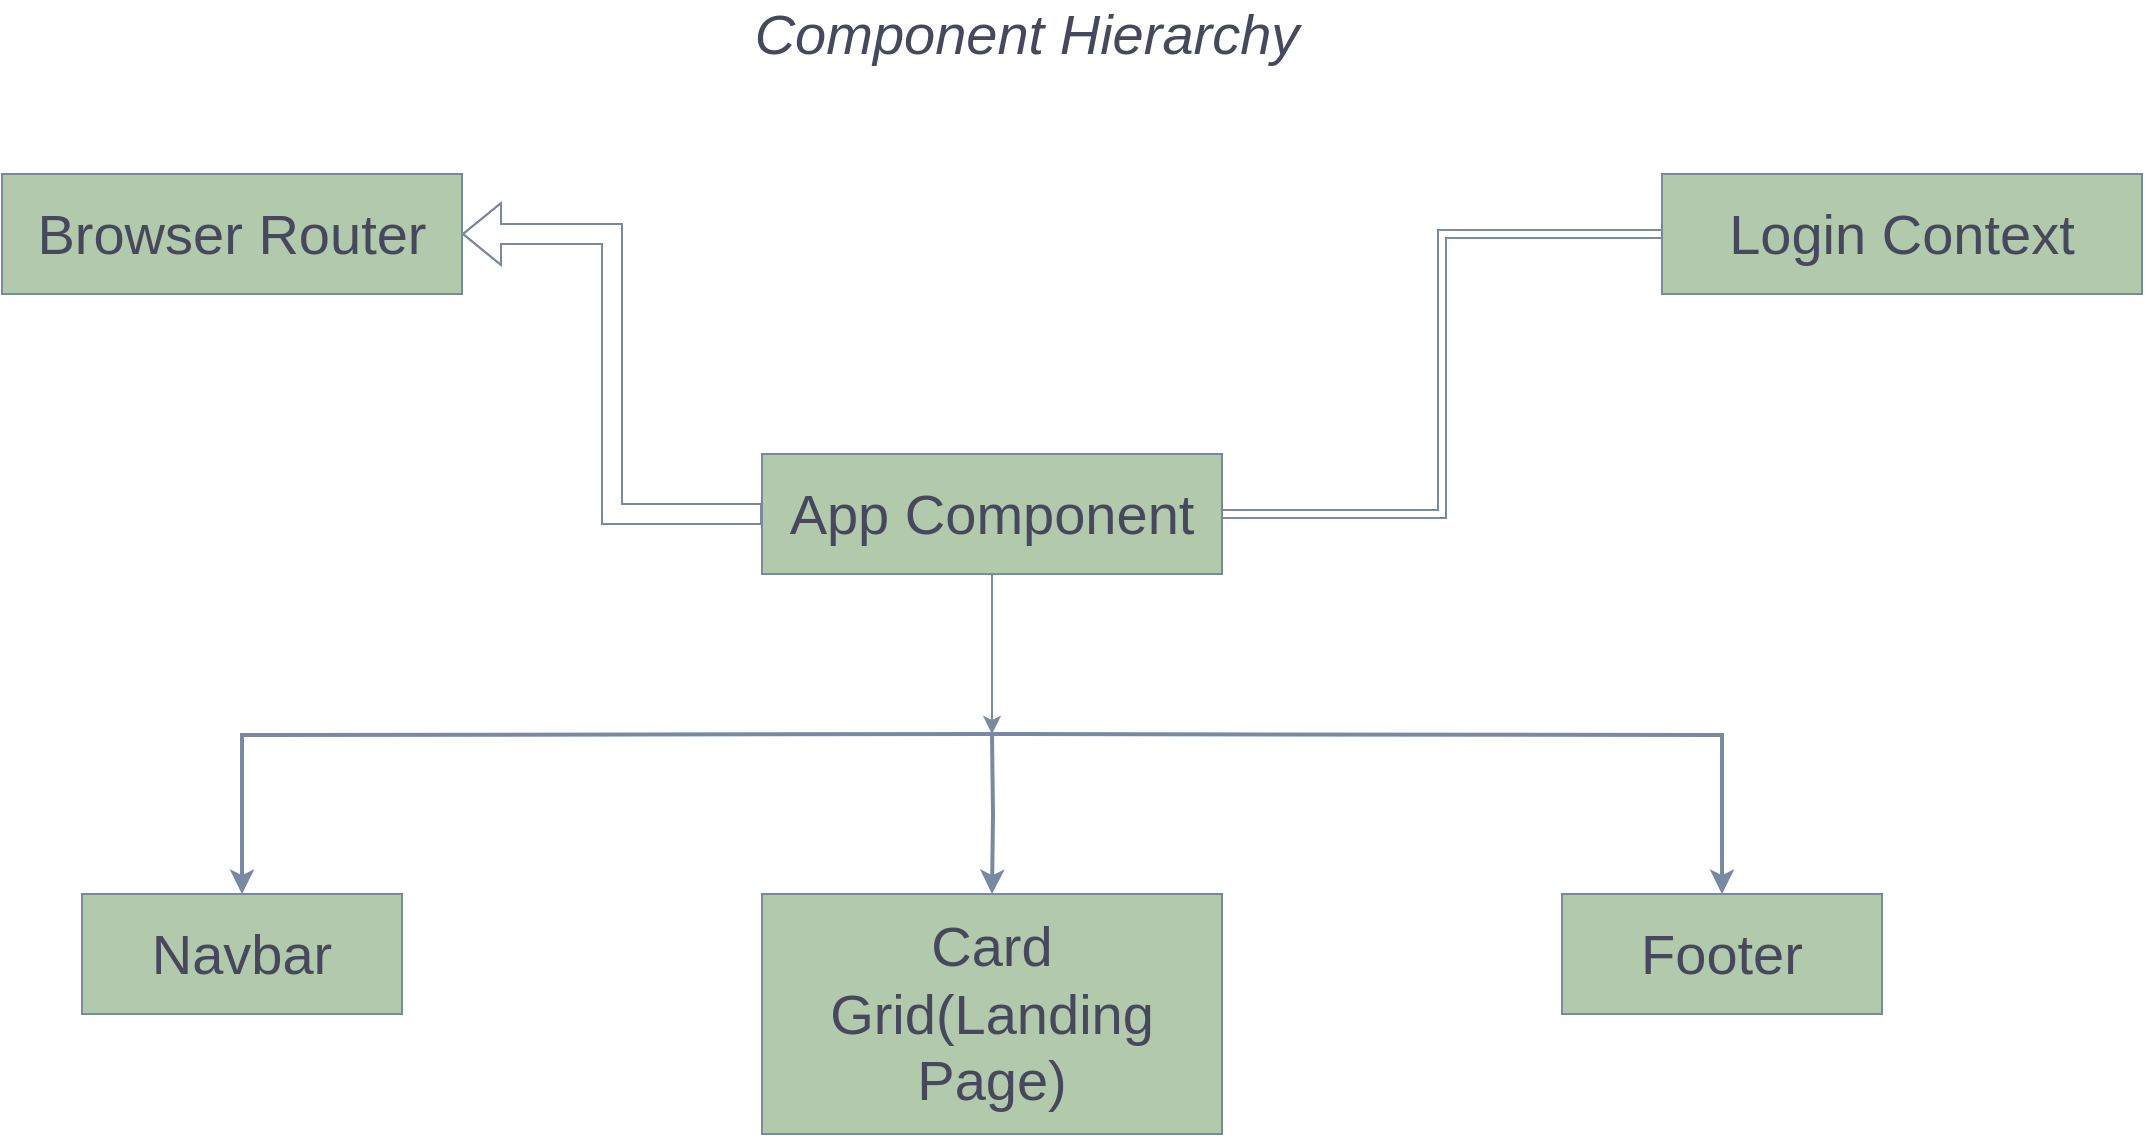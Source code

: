 <mxfile version="16.1.0" type="github" pages="10">
  <diagram id="piDafpqhtRUU5qUU-vj8" name="App Tree">
    <mxGraphModel dx="1038" dy="539" grid="1" gridSize="10" guides="1" tooltips="1" connect="1" arrows="1" fold="1" page="1" pageScale="1" pageWidth="827" pageHeight="1169" math="0" shadow="0">
      <root>
        <mxCell id="0" />
        <mxCell id="1" parent="0" />
        <mxCell id="cU6pWU8BuP6V0g1TmE-s-1" style="edgeStyle=orthogonalEdgeStyle;rounded=0;html=1;exitX=0.5;exitY=1;jettySize=auto;orthogonalLoop=1;fontSize=28;strokeWidth=2;strokeColor=#788AA3;fontColor=#46495D;" parent="1" target="cU6pWU8BuP6V0g1TmE-s-6" edge="1">
          <mxGeometry relative="1" as="geometry">
            <mxPoint x="745" y="420" as="sourcePoint" />
          </mxGeometry>
        </mxCell>
        <mxCell id="cU6pWU8BuP6V0g1TmE-s-2" style="edgeStyle=orthogonalEdgeStyle;rounded=0;html=1;exitX=0.5;exitY=1;jettySize=auto;orthogonalLoop=1;strokeWidth=2;fontSize=28;strokeColor=#788AA3;fontColor=#46495D;" parent="1" target="cU6pWU8BuP6V0g1TmE-s-5" edge="1">
          <mxGeometry relative="1" as="geometry">
            <mxPoint x="745" y="420" as="sourcePoint" />
          </mxGeometry>
        </mxCell>
        <mxCell id="cU6pWU8BuP6V0g1TmE-s-3" style="edgeStyle=orthogonalEdgeStyle;rounded=0;html=1;exitX=0.5;exitY=1;jettySize=auto;orthogonalLoop=1;strokeWidth=2;fontSize=28;strokeColor=#788AA3;fontColor=#46495D;" parent="1" target="cU6pWU8BuP6V0g1TmE-s-7" edge="1">
          <mxGeometry relative="1" as="geometry">
            <mxPoint x="745" y="420" as="sourcePoint" />
          </mxGeometry>
        </mxCell>
        <mxCell id="cU6pWU8BuP6V0g1TmE-s-10" value="" style="edgeStyle=elbowEdgeStyle;rounded=0;orthogonalLoop=1;jettySize=auto;html=1;shape=link;strokeColor=#788AA3;fontColor=#46495D;" parent="1" source="cU6pWU8BuP6V0g1TmE-s-4" target="cU6pWU8BuP6V0g1TmE-s-9" edge="1">
          <mxGeometry relative="1" as="geometry" />
        </mxCell>
        <mxCell id="cU6pWU8BuP6V0g1TmE-s-12" value="" style="edgeStyle=elbowEdgeStyle;rounded=0;orthogonalLoop=1;jettySize=auto;html=1;strokeColor=#788AA3;fontColor=#46495D;" parent="1" source="cU6pWU8BuP6V0g1TmE-s-4" edge="1">
          <mxGeometry relative="1" as="geometry">
            <mxPoint x="745" y="420" as="targetPoint" />
          </mxGeometry>
        </mxCell>
        <mxCell id="cU6pWU8BuP6V0g1TmE-s-14" style="rounded=0;orthogonalLoop=1;jettySize=auto;html=1;entryX=1;entryY=0.5;entryDx=0;entryDy=0;edgeStyle=orthogonalEdgeStyle;shape=flexArrow;strokeColor=#788AA3;fontColor=#46495D;" parent="1" source="cU6pWU8BuP6V0g1TmE-s-4" target="cU6pWU8BuP6V0g1TmE-s-13" edge="1">
          <mxGeometry relative="1" as="geometry" />
        </mxCell>
        <mxCell id="cU6pWU8BuP6V0g1TmE-s-4" value="App Component" style="rounded=0;whiteSpace=wrap;html=1;fontSize=28;align=center;fillColor=#B2C9AB;strokeColor=#788AA3;fontColor=#46495D;" parent="1" vertex="1">
          <mxGeometry x="630" y="280" width="230" height="60" as="geometry" />
        </mxCell>
        <mxCell id="cU6pWU8BuP6V0g1TmE-s-5" value="Navbar" style="rounded=0;whiteSpace=wrap;html=1;fontSize=28;align=center;fillColor=#B2C9AB;strokeColor=#788AA3;fontColor=#46495D;" parent="1" vertex="1">
          <mxGeometry x="290" y="500" width="160" height="60" as="geometry" />
        </mxCell>
        <mxCell id="cU6pWU8BuP6V0g1TmE-s-6" value="Card Grid(Landing Page)" style="rounded=0;whiteSpace=wrap;html=1;fontSize=28;align=center;fillColor=#B2C9AB;strokeColor=#788AA3;fontColor=#46495D;" parent="1" vertex="1">
          <mxGeometry x="630" y="500" width="230" height="120" as="geometry" />
        </mxCell>
        <mxCell id="cU6pWU8BuP6V0g1TmE-s-7" value="Footer" style="rounded=0;whiteSpace=wrap;html=1;fontSize=28;align=center;fillColor=#B2C9AB;strokeColor=#788AA3;fontColor=#46495D;" parent="1" vertex="1">
          <mxGeometry x="1030" y="500" width="160" height="60" as="geometry" />
        </mxCell>
        <mxCell id="cU6pWU8BuP6V0g1TmE-s-8" value="&lt;i&gt;Component Hierarchy&lt;/i&gt;" style="text;html=1;strokeColor=none;fillColor=none;align=center;verticalAlign=middle;whiteSpace=wrap;rounded=0;fontSize=28;fontColor=#46495D;" parent="1" vertex="1">
          <mxGeometry x="590" y="60" width="345" height="20" as="geometry" />
        </mxCell>
        <mxCell id="cU6pWU8BuP6V0g1TmE-s-9" value="Login Context" style="rounded=0;whiteSpace=wrap;html=1;fontSize=28;align=center;fillColor=#B2C9AB;strokeColor=#788AA3;fontColor=#46495D;" parent="1" vertex="1">
          <mxGeometry x="1080" y="140" width="240" height="60" as="geometry" />
        </mxCell>
        <mxCell id="cU6pWU8BuP6V0g1TmE-s-13" value="Browser Router" style="rounded=0;whiteSpace=wrap;html=1;fontSize=28;align=center;fillColor=#B2C9AB;strokeColor=#788AA3;fontColor=#46495D;" parent="1" vertex="1">
          <mxGeometry x="250" y="140" width="230" height="60" as="geometry" />
        </mxCell>
      </root>
    </mxGraphModel>
  </diagram>
  <diagram name="Login Component" id="WiX_2_VYkVl2DsAc1fvP">
    <mxGraphModel dx="1422" dy="754" grid="1" gridSize="10" guides="1" tooltips="1" connect="1" arrows="1" fold="1" page="1" pageScale="1" pageWidth="827" pageHeight="1169" math="0" shadow="0">
      <root>
        <mxCell id="4cxm4zzh0Up9NVb2VQ3z-0" />
        <mxCell id="4cxm4zzh0Up9NVb2VQ3z-1" parent="4cxm4zzh0Up9NVb2VQ3z-0" />
        <mxCell id="RreYutTZz_k_CRLpoeJg-0" style="edgeStyle=orthogonalEdgeStyle;rounded=0;html=1;exitX=0.5;exitY=1;jettySize=auto;orthogonalLoop=1;fontSize=28;strokeWidth=2;strokeColor=#788AA3;fontColor=#46495D;" edge="1" parent="4cxm4zzh0Up9NVb2VQ3z-1" target="RreYutTZz_k_CRLpoeJg-5">
          <mxGeometry relative="1" as="geometry">
            <mxPoint x="735" y="300" as="sourcePoint" />
          </mxGeometry>
        </mxCell>
        <mxCell id="RreYutTZz_k_CRLpoeJg-1" style="edgeStyle=orthogonalEdgeStyle;rounded=0;html=1;exitX=0.5;exitY=1;jettySize=auto;orthogonalLoop=1;strokeWidth=2;fontSize=28;exitDx=0;exitDy=0;entryX=0.5;entryY=0;entryDx=0;entryDy=0;strokeColor=#788AA3;fontColor=#46495D;" edge="1" parent="4cxm4zzh0Up9NVb2VQ3z-1" source="RreYutTZz_k_CRLpoeJg-4" target="RreYutTZz_k_CRLpoeJg-7">
          <mxGeometry relative="1" as="geometry">
            <mxPoint x="735" y="300" as="sourcePoint" />
            <mxPoint x="360" y="380" as="targetPoint" />
            <Array as="points">
              <mxPoint x="760" y="220" />
              <mxPoint x="760" y="300" />
              <mxPoint x="550" y="300" />
            </Array>
          </mxGeometry>
        </mxCell>
        <mxCell id="RreYutTZz_k_CRLpoeJg-9" style="edgeStyle=orthogonalEdgeStyle;rounded=0;orthogonalLoop=1;jettySize=auto;html=1;shape=flexArrow;strokeColor=#788AA3;fontColor=#46495D;" edge="1" parent="4cxm4zzh0Up9NVb2VQ3z-1" source="RreYutTZz_k_CRLpoeJg-4" target="RreYutTZz_k_CRLpoeJg-8">
          <mxGeometry relative="1" as="geometry" />
        </mxCell>
        <mxCell id="RreYutTZz_k_CRLpoeJg-4" value="Login Component" style="rounded=0;whiteSpace=wrap;html=1;fontSize=28;align=center;fillColor=#B2C9AB;strokeColor=#788AA3;fontColor=#46495D;" vertex="1" parent="4cxm4zzh0Up9NVb2VQ3z-1">
          <mxGeometry x="650" y="160" width="230" height="60" as="geometry" />
        </mxCell>
        <mxCell id="RreYutTZz_k_CRLpoeJg-5" value="Form Component" style="rounded=0;whiteSpace=wrap;html=1;fontSize=28;align=center;fillColor=#B2C9AB;strokeColor=#788AA3;fontColor=#46495D;" vertex="1" parent="4cxm4zzh0Up9NVb2VQ3z-1">
          <mxGeometry x="910" y="380" width="160" height="60" as="geometry" />
        </mxCell>
        <mxCell id="RreYutTZz_k_CRLpoeJg-7" value="Button Component" style="rounded=0;whiteSpace=wrap;html=1;fontSize=28;align=center;fillColor=#B2C9AB;strokeColor=#788AA3;fontColor=#46495D;" vertex="1" parent="4cxm4zzh0Up9NVb2VQ3z-1">
          <mxGeometry x="470" y="380" width="160" height="60" as="geometry" />
        </mxCell>
        <mxCell id="RreYutTZz_k_CRLpoeJg-8" value="Updates Login Context&lt;br&gt;" style="rounded=0;whiteSpace=wrap;html=1;fontSize=28;align=center;fillColor=#B2C9AB;strokeColor=#788AA3;fontColor=#46495D;" vertex="1" parent="4cxm4zzh0Up9NVb2VQ3z-1">
          <mxGeometry x="1070" y="160" width="230" height="60" as="geometry" />
        </mxCell>
      </root>
    </mxGraphModel>
  </diagram>
  <diagram name="Navbar Tree" id="ZJlQbVePFXzW6kl6btvh">
    <mxGraphModel dx="1422" dy="754" grid="1" gridSize="10" guides="1" tooltips="1" connect="1" arrows="1" fold="1" page="1" pageScale="1" pageWidth="827" pageHeight="1169" math="0" shadow="0">
      <root>
        <mxCell id="A4hFYFQdtThw41aiZ-6s-0" />
        <mxCell id="A4hFYFQdtThw41aiZ-6s-1" parent="A4hFYFQdtThw41aiZ-6s-0" />
        <mxCell id="shudj_cxmvkeFQIbuacp-0" style="edgeStyle=orthogonalEdgeStyle;rounded=0;html=1;exitX=0.5;exitY=1;jettySize=auto;orthogonalLoop=1;fontSize=28;strokeWidth=2;strokeColor=#788AA3;fontColor=#46495D;" edge="1" parent="A4hFYFQdtThw41aiZ-6s-1" target="shudj_cxmvkeFQIbuacp-4">
          <mxGeometry relative="1" as="geometry">
            <mxPoint x="735" y="300" as="sourcePoint" />
          </mxGeometry>
        </mxCell>
        <mxCell id="shudj_cxmvkeFQIbuacp-1" style="edgeStyle=orthogonalEdgeStyle;rounded=0;html=1;exitX=0.5;exitY=1;jettySize=auto;orthogonalLoop=1;strokeWidth=2;fontSize=28;exitDx=0;exitDy=0;entryX=0.5;entryY=0;entryDx=0;entryDy=0;strokeColor=#788AA3;fontColor=#46495D;" edge="1" parent="A4hFYFQdtThw41aiZ-6s-1" source="shudj_cxmvkeFQIbuacp-3" target="shudj_cxmvkeFQIbuacp-5">
          <mxGeometry relative="1" as="geometry">
            <mxPoint x="735" y="300" as="sourcePoint" />
            <mxPoint x="360" y="380" as="targetPoint" />
            <Array as="points">
              <mxPoint x="760" y="220" />
              <mxPoint x="760" y="300" />
              <mxPoint x="550" y="300" />
            </Array>
          </mxGeometry>
        </mxCell>
        <mxCell id="shudj_cxmvkeFQIbuacp-3" value="Navbar Component" style="rounded=0;whiteSpace=wrap;html=1;fontSize=28;align=center;fillColor=#B2C9AB;strokeColor=#788AA3;fontColor=#46495D;" vertex="1" parent="A4hFYFQdtThw41aiZ-6s-1">
          <mxGeometry x="650" y="160" width="230" height="60" as="geometry" />
        </mxCell>
        <mxCell id="shudj_cxmvkeFQIbuacp-7" style="edgeStyle=orthogonalEdgeStyle;rounded=0;orthogonalLoop=1;jettySize=auto;html=1;entryX=0.5;entryY=0;entryDx=0;entryDy=0;strokeWidth=2;strokeColor=#788AA3;fontColor=#46495D;" edge="1" parent="A4hFYFQdtThw41aiZ-6s-1" source="shudj_cxmvkeFQIbuacp-4" target="shudj_cxmvkeFQIbuacp-6">
          <mxGeometry relative="1" as="geometry" />
        </mxCell>
        <mxCell id="shudj_cxmvkeFQIbuacp-4" value="Hamburger Component" style="rounded=0;whiteSpace=wrap;html=1;fontSize=28;align=center;fillColor=#B2C9AB;strokeColor=#788AA3;fontColor=#46495D;" vertex="1" parent="A4hFYFQdtThw41aiZ-6s-1">
          <mxGeometry x="910" y="380" width="160" height="60" as="geometry" />
        </mxCell>
        <mxCell id="shudj_cxmvkeFQIbuacp-5" value="Button Component" style="rounded=0;whiteSpace=wrap;html=1;fontSize=28;align=center;fillColor=#B2C9AB;strokeColor=#788AA3;fontColor=#46495D;" vertex="1" parent="A4hFYFQdtThw41aiZ-6s-1">
          <mxGeometry x="470" y="380" width="160" height="60" as="geometry" />
        </mxCell>
        <mxCell id="shudj_cxmvkeFQIbuacp-6" value="Link Component" style="rounded=0;whiteSpace=wrap;html=1;fontSize=28;align=center;fillColor=#B2C9AB;strokeColor=#788AA3;fontColor=#46495D;" vertex="1" parent="A4hFYFQdtThw41aiZ-6s-1">
          <mxGeometry x="910" y="570" width="160" height="60" as="geometry" />
        </mxCell>
      </root>
    </mxGraphModel>
  </diagram>
  <diagram name="Search Tree" id="AZVmoKoNFL1py3Kx0FpQ">
    <mxGraphModel dx="1422" dy="754" grid="1" gridSize="10" guides="1" tooltips="1" connect="1" arrows="1" fold="1" page="1" pageScale="1" pageWidth="827" pageHeight="1169" math="0" shadow="0">
      <root>
        <mxCell id="LuIPpxXMfS5bYFDTtpGf-0" />
        <mxCell id="LuIPpxXMfS5bYFDTtpGf-1" parent="LuIPpxXMfS5bYFDTtpGf-0" />
        <mxCell id="LuIPpxXMfS5bYFDTtpGf-2" style="edgeStyle=orthogonalEdgeStyle;curved=0;rounded=1;sketch=0;orthogonalLoop=1;jettySize=auto;html=1;entryX=0.431;entryY=-0.05;entryDx=0;entryDy=0;entryPerimeter=0;fontColor=#46495D;strokeColor=#788AA3;fillColor=#B2C9AB;strokeWidth=2;" parent="LuIPpxXMfS5bYFDTtpGf-1" source="LuIPpxXMfS5bYFDTtpGf-3" target="LuIPpxXMfS5bYFDTtpGf-5" edge="1">
          <mxGeometry relative="1" as="geometry" />
        </mxCell>
        <mxCell id="LuIPpxXMfS5bYFDTtpGf-3" value="SearchBar Component" style="rounded=0;whiteSpace=wrap;html=1;fontSize=28;align=center;fillColor=#B2C9AB;strokeColor=#788AA3;fontColor=#46495D;" parent="LuIPpxXMfS5bYFDTtpGf-1" vertex="1">
          <mxGeometry x="560" y="150" width="230" height="60" as="geometry" />
        </mxCell>
        <mxCell id="LuIPpxXMfS5bYFDTtpGf-4" style="edgeStyle=orthogonalEdgeStyle;rounded=0;orthogonalLoop=1;jettySize=auto;html=1;entryX=0.5;entryY=0;entryDx=0;entryDy=0;strokeWidth=2;strokeColor=#788AA3;fontColor=#46495D;" parent="LuIPpxXMfS5bYFDTtpGf-1" source="LuIPpxXMfS5bYFDTtpGf-5" target="LuIPpxXMfS5bYFDTtpGf-6" edge="1">
          <mxGeometry relative="1" as="geometry" />
        </mxCell>
        <mxCell id="LuIPpxXMfS5bYFDTtpGf-5" value="Card Grid" style="rounded=0;whiteSpace=wrap;html=1;fontSize=28;align=center;fillColor=#B2C9AB;strokeColor=#788AA3;fontColor=#46495D;" parent="LuIPpxXMfS5bYFDTtpGf-1" vertex="1">
          <mxGeometry x="700" y="360" width="160" height="60" as="geometry" />
        </mxCell>
        <mxCell id="LuIPpxXMfS5bYFDTtpGf-11" style="edgeStyle=orthogonalEdgeStyle;curved=0;rounded=1;sketch=0;orthogonalLoop=1;jettySize=auto;html=1;entryX=0.5;entryY=0;entryDx=0;entryDy=0;fontColor=#46495D;strokeColor=#788AA3;strokeWidth=2;fillColor=#B2C9AB;" parent="LuIPpxXMfS5bYFDTtpGf-1" source="LuIPpxXMfS5bYFDTtpGf-6" target="LuIPpxXMfS5bYFDTtpGf-10" edge="1">
          <mxGeometry relative="1" as="geometry" />
        </mxCell>
        <mxCell id="LuIPpxXMfS5bYFDTtpGf-6" value="Recipe Cards" style="rounded=0;whiteSpace=wrap;html=1;fontSize=28;align=center;fillColor=#B2C9AB;strokeColor=#788AA3;fontColor=#46495D;" parent="LuIPpxXMfS5bYFDTtpGf-1" vertex="1">
          <mxGeometry x="700" y="510" width="160" height="60" as="geometry" />
        </mxCell>
        <mxCell id="LuIPpxXMfS5bYFDTtpGf-7" value="results array" style="rounded=0;whiteSpace=wrap;html=1;fontSize=14;align=center;fontStyle=2;fillColor=#f5f5f5;strokeColor=#666666;fontColor=#333333;" parent="LuIPpxXMfS5bYFDTtpGf-1" vertex="1">
          <mxGeometry x="700" y="290" width="120" height="40" as="geometry" />
        </mxCell>
        <mxCell id="LuIPpxXMfS5bYFDTtpGf-8" value="" style="shape=curlyBracket;whiteSpace=wrap;html=1;rounded=1;fontSize=14;align=center;" parent="LuIPpxXMfS5bYFDTtpGf-1" vertex="1">
          <mxGeometry x="670" y="290" width="20" height="40" as="geometry" />
        </mxCell>
        <mxCell id="LuIPpxXMfS5bYFDTtpGf-9" value="&lt;b style=&quot;font-size: 17px;&quot;&gt;Props&lt;/b&gt;" style="text;html=1;strokeColor=none;fillColor=none;align=center;verticalAlign=middle;whiteSpace=wrap;rounded=0;fontSize=17;" parent="LuIPpxXMfS5bYFDTtpGf-1" vertex="1">
          <mxGeometry x="620" y="300" width="40" height="20" as="geometry" />
        </mxCell>
        <mxCell id="LuIPpxXMfS5bYFDTtpGf-10" value="Recipe Page" style="rounded=0;whiteSpace=wrap;html=1;fontSize=28;align=center;fillColor=#B2C9AB;strokeColor=#788AA3;fontColor=#46495D;" parent="LuIPpxXMfS5bYFDTtpGf-1" vertex="1">
          <mxGeometry x="700" y="670" width="160" height="60" as="geometry" />
        </mxCell>
        <mxCell id="LuIPpxXMfS5bYFDTtpGf-12" value="recipe object" style="rounded=0;whiteSpace=wrap;html=1;fontSize=14;align=center;fontStyle=2;fillColor=#f5f5f5;strokeColor=#666666;fontColor=#333333;" parent="LuIPpxXMfS5bYFDTtpGf-1" vertex="1">
          <mxGeometry x="700" y="440" width="120" height="40" as="geometry" />
        </mxCell>
        <mxCell id="LuIPpxXMfS5bYFDTtpGf-13" value="" style="shape=curlyBracket;whiteSpace=wrap;html=1;rounded=1;fontSize=14;align=center;" parent="LuIPpxXMfS5bYFDTtpGf-1" vertex="1">
          <mxGeometry x="670" y="440" width="20" height="40" as="geometry" />
        </mxCell>
        <mxCell id="LuIPpxXMfS5bYFDTtpGf-14" value="&lt;b style=&quot;font-size: 17px;&quot;&gt;Props&lt;/b&gt;" style="text;html=1;strokeColor=none;fillColor=none;align=center;verticalAlign=middle;whiteSpace=wrap;rounded=0;fontSize=17;" parent="LuIPpxXMfS5bYFDTtpGf-1" vertex="1">
          <mxGeometry x="620" y="450" width="40" height="20" as="geometry" />
        </mxCell>
        <mxCell id="LuIPpxXMfS5bYFDTtpGf-15" value="recipe object" style="rounded=0;whiteSpace=wrap;html=1;fontSize=14;align=center;fontStyle=2;fillColor=#f5f5f5;strokeColor=#666666;fontColor=#333333;" parent="LuIPpxXMfS5bYFDTtpGf-1" vertex="1">
          <mxGeometry x="700" y="600" width="120" height="40" as="geometry" />
        </mxCell>
        <mxCell id="LuIPpxXMfS5bYFDTtpGf-16" value="" style="shape=curlyBracket;whiteSpace=wrap;html=1;rounded=1;fontSize=14;align=center;" parent="LuIPpxXMfS5bYFDTtpGf-1" vertex="1">
          <mxGeometry x="670" y="600" width="20" height="40" as="geometry" />
        </mxCell>
        <mxCell id="LuIPpxXMfS5bYFDTtpGf-17" value="&lt;b style=&quot;font-size: 17px;&quot;&gt;Props&lt;/b&gt;" style="text;html=1;strokeColor=none;fillColor=none;align=center;verticalAlign=middle;whiteSpace=wrap;rounded=0;fontSize=17;" parent="LuIPpxXMfS5bYFDTtpGf-1" vertex="1">
          <mxGeometry x="620" y="610" width="40" height="20" as="geometry" />
        </mxCell>
      </root>
    </mxGraphModel>
  </diagram>
  <diagram name="Recipe Page" id="bKfig4rRmTpaA8GGpbJE">
    <mxGraphModel dx="1422" dy="754" grid="1" gridSize="10" guides="1" tooltips="1" connect="1" arrows="1" fold="1" page="1" pageScale="1" pageWidth="827" pageHeight="1169" math="0" shadow="0">
      <root>
        <mxCell id="-mfuQ2gg1epHu_yLqydC-0" />
        <mxCell id="-mfuQ2gg1epHu_yLqydC-1" parent="-mfuQ2gg1epHu_yLqydC-0" />
        <mxCell id="yMbagNrxrqL4DiVTUL6X-0" style="edgeStyle=orthogonalEdgeStyle;rounded=1;sketch=0;orthogonalLoop=1;jettySize=auto;html=1;entryX=0.431;entryY=-0.05;entryDx=0;entryDy=0;entryPerimeter=0;fontColor=#46495D;strokeColor=#788AA3;fillColor=#B2C9AB;strokeWidth=2;" parent="-mfuQ2gg1epHu_yLqydC-1" source="-mfuQ2gg1epHu_yLqydC-4" target="-mfuQ2gg1epHu_yLqydC-6" edge="1">
          <mxGeometry relative="1" as="geometry">
            <Array as="points">
              <mxPoint x="675" y="320" />
              <mxPoint x="139" y="320" />
            </Array>
          </mxGeometry>
        </mxCell>
        <mxCell id="DdcoFIv0XMZjR7IwYDql-3" style="edgeStyle=orthogonalEdgeStyle;rounded=1;sketch=0;orthogonalLoop=1;jettySize=auto;html=1;entryX=0.5;entryY=0;entryDx=0;entryDy=0;fontColor=#46495D;strokeColor=#788AA3;strokeWidth=2;fillColor=#B2C9AB;" parent="-mfuQ2gg1epHu_yLqydC-1" source="-mfuQ2gg1epHu_yLqydC-4" target="DdcoFIv0XMZjR7IwYDql-2" edge="1">
          <mxGeometry relative="1" as="geometry">
            <Array as="points">
              <mxPoint x="675" y="320" />
              <mxPoint x="340" y="320" />
            </Array>
          </mxGeometry>
        </mxCell>
        <mxCell id="DdcoFIv0XMZjR7IwYDql-5" style="edgeStyle=orthogonalEdgeStyle;rounded=1;sketch=0;orthogonalLoop=1;jettySize=auto;html=1;fontColor=#46495D;strokeColor=#788AA3;strokeWidth=2;fillColor=#B2C9AB;" parent="-mfuQ2gg1epHu_yLqydC-1" source="-mfuQ2gg1epHu_yLqydC-4" target="DdcoFIv0XMZjR7IwYDql-4" edge="1">
          <mxGeometry relative="1" as="geometry" />
        </mxCell>
        <mxCell id="DdcoFIv0XMZjR7IwYDql-10" style="edgeStyle=orthogonalEdgeStyle;rounded=1;sketch=0;orthogonalLoop=1;jettySize=auto;html=1;entryX=0.5;entryY=0;entryDx=0;entryDy=0;fontColor=#46495D;strokeColor=#788AA3;strokeWidth=2;fillColor=#B2C9AB;" parent="-mfuQ2gg1epHu_yLqydC-1" source="-mfuQ2gg1epHu_yLqydC-4" target="DdcoFIv0XMZjR7IwYDql-6" edge="1">
          <mxGeometry relative="1" as="geometry">
            <Array as="points">
              <mxPoint x="675" y="320" />
              <mxPoint x="980" y="320" />
            </Array>
          </mxGeometry>
        </mxCell>
        <mxCell id="DdcoFIv0XMZjR7IwYDql-15" style="edgeStyle=orthogonalEdgeStyle;rounded=1;sketch=0;orthogonalLoop=1;jettySize=auto;html=1;fontColor=#46495D;strokeColor=#788AA3;strokeWidth=2;fillColor=#B2C9AB;" parent="-mfuQ2gg1epHu_yLqydC-1" source="-mfuQ2gg1epHu_yLqydC-4" target="DdcoFIv0XMZjR7IwYDql-14" edge="1">
          <mxGeometry relative="1" as="geometry">
            <Array as="points">
              <mxPoint x="675" y="320" />
              <mxPoint x="1270" y="320" />
            </Array>
          </mxGeometry>
        </mxCell>
        <mxCell id="DdcoFIv0XMZjR7IwYDql-20" style="edgeStyle=orthogonalEdgeStyle;rounded=1;sketch=0;orthogonalLoop=1;jettySize=auto;html=1;fontColor=#46495D;strokeColor=#788AA3;strokeWidth=2;fillColor=#B2C9AB;" parent="-mfuQ2gg1epHu_yLqydC-1" source="-mfuQ2gg1epHu_yLqydC-4" target="DdcoFIv0XMZjR7IwYDql-19" edge="1">
          <mxGeometry relative="1" as="geometry">
            <Array as="points">
              <mxPoint x="675" y="320" />
              <mxPoint x="1500" y="320" />
            </Array>
          </mxGeometry>
        </mxCell>
        <mxCell id="DdcoFIv0XMZjR7IwYDql-25" value="" style="edgeStyle=orthogonalEdgeStyle;rounded=1;sketch=0;orthogonalLoop=1;jettySize=auto;html=1;fontColor=#46495D;strokeColor=#788AA3;strokeWidth=2;fillColor=#B2C9AB;dashed=1;dashPattern=1 2;" parent="-mfuQ2gg1epHu_yLqydC-1" source="-mfuQ2gg1epHu_yLqydC-4" target="DdcoFIv0XMZjR7IwYDql-24" edge="1">
          <mxGeometry relative="1" as="geometry" />
        </mxCell>
        <mxCell id="-mfuQ2gg1epHu_yLqydC-4" value="Recipe Page Component" style="rounded=0;whiteSpace=wrap;html=1;fontSize=28;align=center;fillColor=#B2C9AB;strokeColor=#788AA3;fontColor=#46495D;" parent="-mfuQ2gg1epHu_yLqydC-1" vertex="1">
          <mxGeometry x="560" y="150" width="230" height="60" as="geometry" />
        </mxCell>
        <mxCell id="-mfuQ2gg1epHu_yLqydC-6" value="Button Components" style="rounded=0;whiteSpace=wrap;html=1;fontSize=28;align=center;fillColor=#B2C9AB;strokeColor=#788AA3;fontColor=#46495D;" parent="-mfuQ2gg1epHu_yLqydC-1" vertex="1">
          <mxGeometry x="70" y="810" width="160" height="110" as="geometry" />
        </mxCell>
        <mxCell id="DdcoFIv0XMZjR7IwYDql-1" style="edgeStyle=orthogonalEdgeStyle;rounded=1;sketch=0;orthogonalLoop=1;jettySize=auto;html=1;fontColor=#46495D;strokeColor=#788AA3;strokeWidth=2;fillColor=#B2C9AB;dashed=1;" parent="-mfuQ2gg1epHu_yLqydC-1" source="yMbagNrxrqL4DiVTUL6X-1" edge="1">
          <mxGeometry relative="1" as="geometry">
            <mxPoint x="670" y="140" as="targetPoint" />
          </mxGeometry>
        </mxCell>
        <mxCell id="yMbagNrxrqL4DiVTUL6X-1" value="recipe object" style="rounded=0;whiteSpace=wrap;html=1;fontSize=14;align=center;fontStyle=2;fillColor=#f5f5f5;strokeColor=#666666;fontColor=#333333;" parent="-mfuQ2gg1epHu_yLqydC-1" vertex="1">
          <mxGeometry x="610" y="50" width="120" height="40" as="geometry" />
        </mxCell>
        <mxCell id="yMbagNrxrqL4DiVTUL6X-2" value="" style="shape=curlyBracket;whiteSpace=wrap;html=1;rounded=1;fontSize=14;align=center;" parent="-mfuQ2gg1epHu_yLqydC-1" vertex="1">
          <mxGeometry x="560" y="50" width="20" height="40" as="geometry" />
        </mxCell>
        <mxCell id="yMbagNrxrqL4DiVTUL6X-3" value="&lt;b style=&quot;font-size: 17px;&quot;&gt;Props&lt;/b&gt;" style="text;html=1;strokeColor=none;fillColor=none;align=center;verticalAlign=middle;whiteSpace=wrap;rounded=0;fontSize=17;" parent="-mfuQ2gg1epHu_yLqydC-1" vertex="1">
          <mxGeometry x="510" y="60" width="40" height="20" as="geometry" />
        </mxCell>
        <mxCell id="DdcoFIv0XMZjR7IwYDql-2" value="Social Link Components" style="rounded=0;whiteSpace=wrap;html=1;fontSize=28;align=center;fillColor=#B2C9AB;strokeColor=#788AA3;fontColor=#46495D;" parent="-mfuQ2gg1epHu_yLqydC-1" vertex="1">
          <mxGeometry x="260" y="810" width="160" height="110" as="geometry" />
        </mxCell>
        <mxCell id="DdcoFIv0XMZjR7IwYDql-4" value="Recipe Summary Component" style="rounded=0;whiteSpace=wrap;html=1;fontSize=28;align=center;fillColor=#B2C9AB;strokeColor=#788AA3;fontColor=#46495D;" parent="-mfuQ2gg1epHu_yLqydC-1" vertex="1">
          <mxGeometry x="595" y="520" width="160" height="110" as="geometry" />
        </mxCell>
        <mxCell id="DdcoFIv0XMZjR7IwYDql-6" value="Nutritional&lt;br&gt;Card Component" style="rounded=0;whiteSpace=wrap;html=1;fontSize=28;align=center;fillColor=#B2C9AB;strokeColor=#788AA3;fontColor=#46495D;" parent="-mfuQ2gg1epHu_yLqydC-1" vertex="1">
          <mxGeometry x="900" y="520" width="160" height="110" as="geometry" />
        </mxCell>
        <mxCell id="DdcoFIv0XMZjR7IwYDql-7" value="recipe ingredients#, prep time, calories#" style="rounded=0;whiteSpace=wrap;html=1;fontSize=14;align=center;fontStyle=2;fillColor=#f5f5f5;strokeColor=#666666;fontColor=#333333;" parent="-mfuQ2gg1epHu_yLqydC-1" vertex="1">
          <mxGeometry x="630" y="380" width="120" height="50" as="geometry" />
        </mxCell>
        <mxCell id="DdcoFIv0XMZjR7IwYDql-8" value="" style="shape=curlyBracket;whiteSpace=wrap;html=1;rounded=1;fontSize=14;align=center;" parent="-mfuQ2gg1epHu_yLqydC-1" vertex="1">
          <mxGeometry x="580" y="380" width="20" height="40" as="geometry" />
        </mxCell>
        <mxCell id="DdcoFIv0XMZjR7IwYDql-9" value="&lt;b style=&quot;font-size: 17px;&quot;&gt;Props&lt;/b&gt;" style="text;html=1;strokeColor=none;fillColor=none;align=center;verticalAlign=middle;whiteSpace=wrap;rounded=0;fontSize=17;" parent="-mfuQ2gg1epHu_yLqydC-1" vertex="1">
          <mxGeometry x="530" y="390" width="40" height="20" as="geometry" />
        </mxCell>
        <mxCell id="DdcoFIv0XMZjR7IwYDql-11" value="recipe ingredients array" style="rounded=0;whiteSpace=wrap;html=1;fontSize=14;align=center;fontStyle=2;fillColor=#f5f5f5;strokeColor=#666666;fontColor=#333333;" parent="-mfuQ2gg1epHu_yLqydC-1" vertex="1">
          <mxGeometry x="910" y="380" width="120" height="40" as="geometry" />
        </mxCell>
        <mxCell id="DdcoFIv0XMZjR7IwYDql-12" value="" style="shape=curlyBracket;whiteSpace=wrap;html=1;rounded=1;fontSize=14;align=center;" parent="-mfuQ2gg1epHu_yLqydC-1" vertex="1">
          <mxGeometry x="860" y="380" width="20" height="40" as="geometry" />
        </mxCell>
        <mxCell id="DdcoFIv0XMZjR7IwYDql-13" value="&lt;b style=&quot;font-size: 17px;&quot;&gt;Props&lt;/b&gt;" style="text;html=1;strokeColor=none;fillColor=none;align=center;verticalAlign=middle;whiteSpace=wrap;rounded=0;fontSize=17;" parent="-mfuQ2gg1epHu_yLqydC-1" vertex="1">
          <mxGeometry x="810" y="390" width="40" height="20" as="geometry" />
        </mxCell>
        <mxCell id="DdcoFIv0XMZjR7IwYDql-14" value="Ingredients View Component" style="rounded=0;whiteSpace=wrap;html=1;fontSize=28;align=center;fillColor=#B2C9AB;strokeColor=#788AA3;fontColor=#46495D;" parent="-mfuQ2gg1epHu_yLqydC-1" vertex="1">
          <mxGeometry x="1190" y="520" width="160" height="110" as="geometry" />
        </mxCell>
        <mxCell id="DdcoFIv0XMZjR7IwYDql-16" value="recipe ingredients array" style="rounded=0;whiteSpace=wrap;html=1;fontSize=14;align=center;fontStyle=2;fillColor=#f5f5f5;strokeColor=#666666;fontColor=#333333;" parent="-mfuQ2gg1epHu_yLqydC-1" vertex="1">
          <mxGeometry x="1210" y="380" width="120" height="40" as="geometry" />
        </mxCell>
        <mxCell id="DdcoFIv0XMZjR7IwYDql-17" value="" style="shape=curlyBracket;whiteSpace=wrap;html=1;rounded=1;fontSize=14;align=center;" parent="-mfuQ2gg1epHu_yLqydC-1" vertex="1">
          <mxGeometry x="1160" y="380" width="20" height="40" as="geometry" />
        </mxCell>
        <mxCell id="DdcoFIv0XMZjR7IwYDql-18" value="&lt;b style=&quot;font-size: 17px;&quot;&gt;Props&lt;/b&gt;" style="text;html=1;strokeColor=none;fillColor=none;align=center;verticalAlign=middle;whiteSpace=wrap;rounded=0;fontSize=17;" parent="-mfuQ2gg1epHu_yLqydC-1" vertex="1">
          <mxGeometry x="1110" y="390" width="40" height="20" as="geometry" />
        </mxCell>
        <mxCell id="DdcoFIv0XMZjR7IwYDql-19" value="Related Carousel Component" style="rounded=0;whiteSpace=wrap;html=1;fontSize=28;align=center;fillColor=#B2C9AB;strokeColor=#788AA3;fontColor=#46495D;" parent="-mfuQ2gg1epHu_yLqydC-1" vertex="1">
          <mxGeometry x="1420" y="520" width="160" height="110" as="geometry" />
        </mxCell>
        <mxCell id="DdcoFIv0XMZjR7IwYDql-21" value="recipe title, ingredients array" style="rounded=0;whiteSpace=wrap;html=1;fontSize=14;align=center;fontStyle=2;fillColor=#f5f5f5;strokeColor=#666666;fontColor=#333333;" parent="-mfuQ2gg1epHu_yLqydC-1" vertex="1">
          <mxGeometry x="1450" y="380" width="120" height="40" as="geometry" />
        </mxCell>
        <mxCell id="DdcoFIv0XMZjR7IwYDql-22" value="" style="shape=curlyBracket;whiteSpace=wrap;html=1;rounded=1;fontSize=14;align=center;" parent="-mfuQ2gg1epHu_yLqydC-1" vertex="1">
          <mxGeometry x="1400" y="380" width="20" height="40" as="geometry" />
        </mxCell>
        <mxCell id="DdcoFIv0XMZjR7IwYDql-23" value="&lt;b style=&quot;font-size: 17px;&quot;&gt;Props&lt;/b&gt;" style="text;html=1;strokeColor=none;fillColor=none;align=center;verticalAlign=middle;whiteSpace=wrap;rounded=0;fontSize=17;" parent="-mfuQ2gg1epHu_yLqydC-1" vertex="1">
          <mxGeometry x="1350" y="390" width="40" height="20" as="geometry" />
        </mxCell>
        <mxCell id="DdcoFIv0XMZjR7IwYDql-24" value="Can be RO or editable" style="ellipse;whiteSpace=wrap;html=1;fontSize=28;fillColor=#fff2cc;strokeColor=#d6b656;rounded=0;dashed=1;dashPattern=1 1;" parent="-mfuQ2gg1epHu_yLqydC-1" vertex="1">
          <mxGeometry x="1040" y="50" width="210" height="140" as="geometry" />
        </mxCell>
      </root>
    </mxGraphModel>
  </diagram>
  <diagram name="Recipe Edit Page" id="ehNLQ92fDZhG46aXkDIE">
    <mxGraphModel dx="1422" dy="754" grid="1" gridSize="10" guides="1" tooltips="1" connect="1" arrows="1" fold="1" page="1" pageScale="1" pageWidth="827" pageHeight="1169" math="0" shadow="0">
      <root>
        <mxCell id="ulRmn78KpO3mztcT1WJe-0" />
        <mxCell id="ulRmn78KpO3mztcT1WJe-1" parent="ulRmn78KpO3mztcT1WJe-0" />
        <mxCell id="ulRmn78KpO3mztcT1WJe-2" style="edgeStyle=orthogonalEdgeStyle;rounded=1;sketch=0;orthogonalLoop=1;jettySize=auto;html=1;entryX=0.431;entryY=-0.05;entryDx=0;entryDy=0;entryPerimeter=0;fontColor=#46495D;strokeColor=#788AA3;fillColor=#B2C9AB;strokeWidth=2;" parent="ulRmn78KpO3mztcT1WJe-1" source="ulRmn78KpO3mztcT1WJe-9" target="ulRmn78KpO3mztcT1WJe-10" edge="1">
          <mxGeometry relative="1" as="geometry">
            <Array as="points">
              <mxPoint x="675" y="320" />
              <mxPoint x="139" y="320" />
            </Array>
          </mxGeometry>
        </mxCell>
        <mxCell id="ulRmn78KpO3mztcT1WJe-4" style="edgeStyle=orthogonalEdgeStyle;rounded=1;sketch=0;orthogonalLoop=1;jettySize=auto;html=1;fontColor=#46495D;strokeColor=#788AA3;strokeWidth=2;fillColor=#B2C9AB;" parent="ulRmn78KpO3mztcT1WJe-1" source="ulRmn78KpO3mztcT1WJe-9" target="ulRmn78KpO3mztcT1WJe-16" edge="1">
          <mxGeometry relative="1" as="geometry" />
        </mxCell>
        <mxCell id="ulRmn78KpO3mztcT1WJe-5" style="edgeStyle=orthogonalEdgeStyle;rounded=1;sketch=0;orthogonalLoop=1;jettySize=auto;html=1;entryX=0.5;entryY=0;entryDx=0;entryDy=0;fontColor=#46495D;strokeColor=#788AA3;strokeWidth=2;fillColor=#B2C9AB;" parent="ulRmn78KpO3mztcT1WJe-1" source="ulRmn78KpO3mztcT1WJe-9" target="ulRmn78KpO3mztcT1WJe-17" edge="1">
          <mxGeometry relative="1" as="geometry">
            <Array as="points">
              <mxPoint x="675" y="320" />
              <mxPoint x="980" y="320" />
            </Array>
          </mxGeometry>
        </mxCell>
        <mxCell id="ulRmn78KpO3mztcT1WJe-6" style="edgeStyle=orthogonalEdgeStyle;rounded=1;sketch=0;orthogonalLoop=1;jettySize=auto;html=1;fontColor=#46495D;strokeColor=#788AA3;strokeWidth=2;fillColor=#B2C9AB;" parent="ulRmn78KpO3mztcT1WJe-1" source="ulRmn78KpO3mztcT1WJe-9" target="ulRmn78KpO3mztcT1WJe-24" edge="1">
          <mxGeometry relative="1" as="geometry">
            <Array as="points">
              <mxPoint x="675" y="320" />
              <mxPoint x="1270" y="320" />
            </Array>
          </mxGeometry>
        </mxCell>
        <mxCell id="OMMduOFB1ScrpguRM7k1-1" value="" style="edgeStyle=orthogonalEdgeStyle;rounded=0;orthogonalLoop=1;jettySize=auto;html=1;shape=arrow;fillColor=#f5f5f5;strokeColor=#666666;" edge="1" parent="ulRmn78KpO3mztcT1WJe-1" source="ulRmn78KpO3mztcT1WJe-9" target="OMMduOFB1ScrpguRM7k1-0">
          <mxGeometry relative="1" as="geometry" />
        </mxCell>
        <mxCell id="ulRmn78KpO3mztcT1WJe-9" value="Recipe Page Component" style="rounded=0;whiteSpace=wrap;html=1;fontSize=28;align=center;fillColor=#B2C9AB;strokeColor=#788AA3;fontColor=#46495D;" parent="ulRmn78KpO3mztcT1WJe-1" vertex="1">
          <mxGeometry x="560" y="150" width="230" height="60" as="geometry" />
        </mxCell>
        <mxCell id="ulRmn78KpO3mztcT1WJe-10" value="Button Components" style="rounded=0;whiteSpace=wrap;html=1;fontSize=28;align=center;fillColor=#B2C9AB;strokeColor=#788AA3;fontColor=#46495D;" parent="ulRmn78KpO3mztcT1WJe-1" vertex="1">
          <mxGeometry x="70" y="810" width="160" height="110" as="geometry" />
        </mxCell>
        <mxCell id="ulRmn78KpO3mztcT1WJe-11" style="edgeStyle=orthogonalEdgeStyle;rounded=1;sketch=0;orthogonalLoop=1;jettySize=auto;html=1;fontColor=#46495D;strokeColor=#788AA3;strokeWidth=2;fillColor=#B2C9AB;dashed=1;" parent="ulRmn78KpO3mztcT1WJe-1" source="ulRmn78KpO3mztcT1WJe-12" edge="1">
          <mxGeometry relative="1" as="geometry">
            <mxPoint x="670" y="140" as="targetPoint" />
          </mxGeometry>
        </mxCell>
        <mxCell id="ulRmn78KpO3mztcT1WJe-12" value="recipe object" style="rounded=0;whiteSpace=wrap;html=1;fontSize=14;align=center;fontStyle=2;fillColor=#f5f5f5;strokeColor=#666666;fontColor=#333333;" parent="ulRmn78KpO3mztcT1WJe-1" vertex="1">
          <mxGeometry x="610" y="50" width="120" height="40" as="geometry" />
        </mxCell>
        <mxCell id="ulRmn78KpO3mztcT1WJe-13" value="" style="shape=curlyBracket;whiteSpace=wrap;html=1;rounded=1;fontSize=14;align=center;" parent="ulRmn78KpO3mztcT1WJe-1" vertex="1">
          <mxGeometry x="560" y="50" width="20" height="40" as="geometry" />
        </mxCell>
        <mxCell id="ulRmn78KpO3mztcT1WJe-14" value="&lt;b style=&quot;font-size: 17px;&quot;&gt;Props&lt;/b&gt;" style="text;html=1;strokeColor=none;fillColor=none;align=center;verticalAlign=middle;whiteSpace=wrap;rounded=0;fontSize=17;" parent="ulRmn78KpO3mztcT1WJe-1" vertex="1">
          <mxGeometry x="510" y="60" width="40" height="20" as="geometry" />
        </mxCell>
        <mxCell id="ulRmn78KpO3mztcT1WJe-16" value="Recipe Summary Component" style="rounded=0;whiteSpace=wrap;html=1;fontSize=28;align=center;fillColor=#dae8fc;strokeColor=#6c8ebf;" parent="ulRmn78KpO3mztcT1WJe-1" vertex="1">
          <mxGeometry x="595" y="520" width="160" height="110" as="geometry" />
        </mxCell>
        <mxCell id="ulRmn78KpO3mztcT1WJe-33" style="edgeStyle=orthogonalEdgeStyle;rounded=1;sketch=0;orthogonalLoop=1;jettySize=auto;html=1;dashed=1;dashPattern=1 2;fontColor=#46495D;strokeColor=#788AA3;strokeWidth=2;fillColor=#B2C9AB;" parent="ulRmn78KpO3mztcT1WJe-1" source="ulRmn78KpO3mztcT1WJe-17" edge="1">
          <mxGeometry relative="1" as="geometry">
            <mxPoint x="980" y="700" as="targetPoint" />
          </mxGeometry>
        </mxCell>
        <mxCell id="ulRmn78KpO3mztcT1WJe-17" value="Nutritional&lt;br&gt;Card Component" style="rounded=0;whiteSpace=wrap;html=1;fontSize=28;align=center;fillColor=#B2C9AB;strokeColor=#788AA3;fontColor=#46495D;" parent="ulRmn78KpO3mztcT1WJe-1" vertex="1">
          <mxGeometry x="900" y="520" width="160" height="110" as="geometry" />
        </mxCell>
        <mxCell id="ulRmn78KpO3mztcT1WJe-18" value="recipe ingredients#, prep time, calories#" style="rounded=0;whiteSpace=wrap;html=1;fontSize=14;align=center;fontStyle=2;fillColor=#f5f5f5;strokeColor=#666666;fontColor=#333333;" parent="ulRmn78KpO3mztcT1WJe-1" vertex="1">
          <mxGeometry x="630" y="380" width="120" height="50" as="geometry" />
        </mxCell>
        <mxCell id="ulRmn78KpO3mztcT1WJe-19" value="" style="shape=curlyBracket;whiteSpace=wrap;html=1;rounded=1;fontSize=14;align=center;" parent="ulRmn78KpO3mztcT1WJe-1" vertex="1">
          <mxGeometry x="580" y="380" width="20" height="40" as="geometry" />
        </mxCell>
        <mxCell id="ulRmn78KpO3mztcT1WJe-20" value="&lt;b style=&quot;font-size: 17px;&quot;&gt;Props&lt;/b&gt;" style="text;html=1;strokeColor=none;fillColor=none;align=center;verticalAlign=middle;whiteSpace=wrap;rounded=0;fontSize=17;" parent="ulRmn78KpO3mztcT1WJe-1" vertex="1">
          <mxGeometry x="530" y="390" width="40" height="20" as="geometry" />
        </mxCell>
        <mxCell id="ulRmn78KpO3mztcT1WJe-21" value="recipe ingredients array" style="rounded=0;whiteSpace=wrap;html=1;fontSize=14;align=center;fontStyle=2;fillColor=#f5f5f5;strokeColor=#666666;fontColor=#333333;" parent="ulRmn78KpO3mztcT1WJe-1" vertex="1">
          <mxGeometry x="910" y="380" width="120" height="40" as="geometry" />
        </mxCell>
        <mxCell id="ulRmn78KpO3mztcT1WJe-22" value="" style="shape=curlyBracket;whiteSpace=wrap;html=1;rounded=1;fontSize=14;align=center;" parent="ulRmn78KpO3mztcT1WJe-1" vertex="1">
          <mxGeometry x="860" y="380" width="20" height="40" as="geometry" />
        </mxCell>
        <mxCell id="ulRmn78KpO3mztcT1WJe-23" value="&lt;b style=&quot;font-size: 17px;&quot;&gt;Props&lt;/b&gt;" style="text;html=1;strokeColor=none;fillColor=none;align=center;verticalAlign=middle;whiteSpace=wrap;rounded=0;fontSize=17;" parent="ulRmn78KpO3mztcT1WJe-1" vertex="1">
          <mxGeometry x="810" y="390" width="40" height="20" as="geometry" />
        </mxCell>
        <mxCell id="ulRmn78KpO3mztcT1WJe-24" value="Ingredients Form Component" style="rounded=0;whiteSpace=wrap;html=1;fontSize=28;align=center;fillColor=#dae8fc;strokeColor=#6c8ebf;" parent="ulRmn78KpO3mztcT1WJe-1" vertex="1">
          <mxGeometry x="1190" y="520" width="160" height="110" as="geometry" />
        </mxCell>
        <mxCell id="ulRmn78KpO3mztcT1WJe-25" value="recipe ingredients array" style="rounded=0;whiteSpace=wrap;html=1;fontSize=14;align=center;fontStyle=2;fillColor=#f5f5f5;strokeColor=#666666;fontColor=#333333;" parent="ulRmn78KpO3mztcT1WJe-1" vertex="1">
          <mxGeometry x="1210" y="380" width="120" height="40" as="geometry" />
        </mxCell>
        <mxCell id="ulRmn78KpO3mztcT1WJe-26" value="" style="shape=curlyBracket;whiteSpace=wrap;html=1;rounded=1;fontSize=14;align=center;" parent="ulRmn78KpO3mztcT1WJe-1" vertex="1">
          <mxGeometry x="1160" y="380" width="20" height="40" as="geometry" />
        </mxCell>
        <mxCell id="ulRmn78KpO3mztcT1WJe-27" value="&lt;b style=&quot;font-size: 17px;&quot;&gt;Props&lt;/b&gt;" style="text;html=1;strokeColor=none;fillColor=none;align=center;verticalAlign=middle;whiteSpace=wrap;rounded=0;fontSize=17;" parent="ulRmn78KpO3mztcT1WJe-1" vertex="1">
          <mxGeometry x="1110" y="390" width="40" height="20" as="geometry" />
        </mxCell>
        <mxCell id="ulRmn78KpO3mztcT1WJe-35" value="updates dynamically on ingredients change" style="rounded=0;whiteSpace=wrap;html=1;fontSize=14;align=center;fontStyle=2;fillColor=#f5f5f5;strokeColor=#666666;fontColor=#333333;" parent="ulRmn78KpO3mztcT1WJe-1" vertex="1">
          <mxGeometry x="920" y="700" width="120" height="80" as="geometry" />
        </mxCell>
        <mxCell id="ulRmn78KpO3mztcT1WJe-36" value="components with this background are editable" style="rounded=0;whiteSpace=wrap;html=1;fontSize=24;align=center;fillColor=#dae8fc;strokeColor=#6c8ebf;" parent="ulRmn78KpO3mztcT1WJe-1" vertex="1">
          <mxGeometry x="1160" y="130" width="190" height="100" as="geometry" />
        </mxCell>
        <mxCell id="ulRmn78KpO3mztcT1WJe-37" value="radio buttons" style="rounded=0;whiteSpace=wrap;html=1;fontSize=28;align=center;fillColor=#dae8fc;strokeColor=#6c8ebf;" parent="ulRmn78KpO3mztcT1WJe-1" vertex="1">
          <mxGeometry x="220" y="520" width="140" height="110" as="geometry" />
        </mxCell>
        <mxCell id="ulRmn78KpO3mztcT1WJe-38" value="description area" style="rounded=0;whiteSpace=wrap;html=1;fontSize=28;align=center;fillColor=#dae8fc;strokeColor=#6c8ebf;" parent="ulRmn78KpO3mztcT1WJe-1" vertex="1">
          <mxGeometry x="410" y="520" width="140" height="110" as="geometry" />
        </mxCell>
        <mxCell id="OMMduOFB1ScrpguRM7k1-0" value="persists the recipe in mockApi" style="whiteSpace=wrap;html=1;fontSize=23;fillColor=#ffe6cc;strokeColor=#d79b00;rounded=0;" vertex="1" parent="ulRmn78KpO3mztcT1WJe-1">
          <mxGeometry x="220" y="130" width="175" height="100" as="geometry" />
        </mxCell>
      </root>
    </mxGraphModel>
  </diagram>
  <diagram name="Collections List Component" id="mMKgervUc6C1F03ui86D">
    <mxGraphModel dx="1422" dy="754" grid="1" gridSize="10" guides="1" tooltips="1" connect="1" arrows="1" fold="1" page="1" pageScale="1" pageWidth="827" pageHeight="1169" math="0" shadow="0">
      <root>
        <mxCell id="jQ-umsF14sEcv8wODLgO-0" />
        <mxCell id="jQ-umsF14sEcv8wODLgO-1" parent="jQ-umsF14sEcv8wODLgO-0" />
        <mxCell id="3n92MXrJocCMr9aj4Xsy-0" style="edgeStyle=orthogonalEdgeStyle;curved=0;rounded=1;sketch=0;orthogonalLoop=1;jettySize=auto;html=1;entryX=0.431;entryY=-0.05;entryDx=0;entryDy=0;entryPerimeter=0;fontColor=#46495D;strokeColor=#788AA3;fillColor=#B2C9AB;strokeWidth=2;" edge="1" parent="jQ-umsF14sEcv8wODLgO-1" source="3n92MXrJocCMr9aj4Xsy-2" target="3n92MXrJocCMr9aj4Xsy-4">
          <mxGeometry relative="1" as="geometry">
            <Array as="points">
              <mxPoint x="705" y="390" />
              <mxPoint x="929" y="390" />
            </Array>
          </mxGeometry>
        </mxCell>
        <mxCell id="3n92MXrJocCMr9aj4Xsy-1" style="edgeStyle=orthogonalEdgeStyle;orthogonalLoop=1;jettySize=auto;html=1;fontSize=24;strokeWidth=2;fillColor=#f5f5f5;strokeColor=#666666;rounded=1;" edge="1" parent="jQ-umsF14sEcv8wODLgO-1" source="3n92MXrJocCMr9aj4Xsy-2" target="3n92MXrJocCMr9aj4Xsy-10">
          <mxGeometry relative="1" as="geometry">
            <Array as="points">
              <mxPoint x="705" y="390" />
              <mxPoint x="470" y="390" />
            </Array>
          </mxGeometry>
        </mxCell>
        <mxCell id="3n92MXrJocCMr9aj4Xsy-2" value="Collections List Component" style="rounded=0;whiteSpace=wrap;html=1;fontSize=28;align=center;fillColor=#B2C9AB;strokeColor=#788AA3;fontColor=#46495D;" vertex="1" parent="jQ-umsF14sEcv8wODLgO-1">
          <mxGeometry x="590" y="220" width="230" height="60" as="geometry" />
        </mxCell>
        <mxCell id="3n92MXrJocCMr9aj4Xsy-3" style="edgeStyle=orthogonalEdgeStyle;rounded=1;orthogonalLoop=1;jettySize=auto;html=1;fontSize=24;strokeWidth=3;entryX=1;entryY=0.5;entryDx=0;entryDy=0;dashed=1;dashPattern=1 4;" edge="1" parent="jQ-umsF14sEcv8wODLgO-1" source="3n92MXrJocCMr9aj4Xsy-4" target="3n92MXrJocCMr9aj4Xsy-14">
          <mxGeometry relative="1" as="geometry">
            <mxPoint x="940" y="620" as="targetPoint" />
          </mxGeometry>
        </mxCell>
        <mxCell id="3n92MXrJocCMr9aj4Xsy-4" value="Collection Card...n" style="rounded=0;whiteSpace=wrap;html=1;fontSize=28;align=center;fillColor=#B2C9AB;strokeColor=#788AA3;fontColor=#46495D;" vertex="1" parent="jQ-umsF14sEcv8wODLgO-1">
          <mxGeometry x="860" y="490" width="160" height="60" as="geometry" />
        </mxCell>
        <mxCell id="3n92MXrJocCMr9aj4Xsy-5" value="user collection n data" style="rounded=0;whiteSpace=wrap;html=1;fontSize=14;align=center;fontStyle=2;fillColor=#f5f5f5;strokeColor=#666666;fontColor=#333333;" vertex="1" parent="jQ-umsF14sEcv8wODLgO-1">
          <mxGeometry x="860" y="420" width="120" height="40" as="geometry" />
        </mxCell>
        <mxCell id="3n92MXrJocCMr9aj4Xsy-6" value="" style="shape=curlyBracket;whiteSpace=wrap;html=1;rounded=1;fontSize=14;align=center;" vertex="1" parent="jQ-umsF14sEcv8wODLgO-1">
          <mxGeometry x="830" y="420" width="20" height="40" as="geometry" />
        </mxCell>
        <mxCell id="3n92MXrJocCMr9aj4Xsy-7" value="&lt;b style=&quot;font-size: 17px;&quot;&gt;Props&lt;/b&gt;" style="text;html=1;strokeColor=none;fillColor=none;align=center;verticalAlign=middle;whiteSpace=wrap;rounded=0;fontSize=17;" vertex="1" parent="jQ-umsF14sEcv8wODLgO-1">
          <mxGeometry x="780" y="430" width="40" height="20" as="geometry" />
        </mxCell>
        <mxCell id="3n92MXrJocCMr9aj4Xsy-8" value="persists user collections in mockApi" style="whiteSpace=wrap;html=1;fontSize=23;fillColor=#ffe6cc;strokeColor=#d79b00;rounded=0;" vertex="1" parent="jQ-umsF14sEcv8wODLgO-1">
          <mxGeometry x="250" y="210" width="175" height="100" as="geometry" />
        </mxCell>
        <mxCell id="3n92MXrJocCMr9aj4Xsy-9" style="edgeStyle=orthogonalEdgeStyle;rounded=1;orthogonalLoop=1;jettySize=auto;html=1;entryX=0;entryY=0.5;entryDx=0;entryDy=0;fontSize=24;strokeWidth=3;dashed=1;dashPattern=1 4;" edge="1" parent="jQ-umsF14sEcv8wODLgO-1" source="3n92MXrJocCMr9aj4Xsy-10" target="3n92MXrJocCMr9aj4Xsy-14">
          <mxGeometry relative="1" as="geometry" />
        </mxCell>
        <mxCell id="3n92MXrJocCMr9aj4Xsy-10" value="Collection Card...1" style="rounded=0;whiteSpace=wrap;html=1;fontSize=28;align=center;fillColor=#B2C9AB;strokeColor=#788AA3;fontColor=#46495D;" vertex="1" parent="jQ-umsF14sEcv8wODLgO-1">
          <mxGeometry x="400" y="490" width="160" height="60" as="geometry" />
        </mxCell>
        <mxCell id="3n92MXrJocCMr9aj4Xsy-11" value="user collection 1 data" style="rounded=0;whiteSpace=wrap;html=1;fontSize=14;align=center;fontStyle=2;fillColor=#f5f5f5;strokeColor=#666666;fontColor=#333333;" vertex="1" parent="jQ-umsF14sEcv8wODLgO-1">
          <mxGeometry x="400" y="420" width="120" height="40" as="geometry" />
        </mxCell>
        <mxCell id="3n92MXrJocCMr9aj4Xsy-12" value="" style="shape=curlyBracket;whiteSpace=wrap;html=1;rounded=1;fontSize=14;align=center;" vertex="1" parent="jQ-umsF14sEcv8wODLgO-1">
          <mxGeometry x="370" y="420" width="20" height="40" as="geometry" />
        </mxCell>
        <mxCell id="3n92MXrJocCMr9aj4Xsy-13" value="&lt;b style=&quot;font-size: 17px;&quot;&gt;Props&lt;/b&gt;" style="text;html=1;strokeColor=none;fillColor=none;align=center;verticalAlign=middle;whiteSpace=wrap;rounded=0;fontSize=17;" vertex="1" parent="jQ-umsF14sEcv8wODLgO-1">
          <mxGeometry x="310" y="430" width="40" height="20" as="geometry" />
        </mxCell>
        <mxCell id="3n92MXrJocCMr9aj4Xsy-14" value="Collection Recipes" style="rounded=0;whiteSpace=wrap;html=1;fontSize=28;align=center;fillColor=#B2C9AB;strokeColor=#788AA3;fontColor=#46495D;" vertex="1" parent="jQ-umsF14sEcv8wODLgO-1">
          <mxGeometry x="620" y="700" width="160" height="70" as="geometry" />
        </mxCell>
        <mxCell id="3n92MXrJocCMr9aj4Xsy-15" value="array of recipe ids" style="rounded=0;whiteSpace=wrap;html=1;fontSize=14;align=center;fontStyle=2;fillColor=#f5f5f5;strokeColor=#666666;fontColor=#333333;" vertex="1" parent="jQ-umsF14sEcv8wODLgO-1">
          <mxGeometry x="800" y="615" width="120" height="40" as="geometry" />
        </mxCell>
        <mxCell id="3n92MXrJocCMr9aj4Xsy-16" value="" style="shape=curlyBracket;whiteSpace=wrap;html=1;rounded=1;fontSize=14;align=center;" vertex="1" parent="jQ-umsF14sEcv8wODLgO-1">
          <mxGeometry x="770" y="615" width="20" height="40" as="geometry" />
        </mxCell>
        <mxCell id="3n92MXrJocCMr9aj4Xsy-17" value="&lt;b style=&quot;font-size: 17px;&quot;&gt;Props&lt;/b&gt;" style="text;html=1;strokeColor=none;fillColor=none;align=center;verticalAlign=middle;whiteSpace=wrap;rounded=0;fontSize=17;" vertex="1" parent="jQ-umsF14sEcv8wODLgO-1">
          <mxGeometry x="720" y="625" width="40" height="20" as="geometry" />
        </mxCell>
        <mxCell id="3n92MXrJocCMr9aj4Xsy-18" value="array of recipe ids" style="rounded=0;whiteSpace=wrap;html=1;fontSize=14;align=center;fontStyle=2;fillColor=#f5f5f5;strokeColor=#666666;fontColor=#333333;" vertex="1" parent="jQ-umsF14sEcv8wODLgO-1">
          <mxGeometry x="530" y="615" width="120" height="40" as="geometry" />
        </mxCell>
        <mxCell id="3n92MXrJocCMr9aj4Xsy-19" value="" style="shape=curlyBracket;whiteSpace=wrap;html=1;rounded=1;fontSize=14;align=center;" vertex="1" parent="jQ-umsF14sEcv8wODLgO-1">
          <mxGeometry x="500" y="615" width="20" height="40" as="geometry" />
        </mxCell>
        <mxCell id="3n92MXrJocCMr9aj4Xsy-20" value="&lt;b style=&quot;font-size: 17px;&quot;&gt;Props&lt;/b&gt;" style="text;html=1;strokeColor=none;fillColor=none;align=center;verticalAlign=middle;whiteSpace=wrap;rounded=0;fontSize=17;" vertex="1" parent="jQ-umsF14sEcv8wODLgO-1">
          <mxGeometry x="450" y="625" width="40" height="20" as="geometry" />
        </mxCell>
      </root>
    </mxGraphModel>
  </diagram>
  <diagram name="Collection Recipes List" id="Ulk6YoW3peu-8Zrdn8k_">
    <mxGraphModel dx="1422" dy="754" grid="1" gridSize="10" guides="1" tooltips="1" connect="1" arrows="1" fold="1" page="1" pageScale="1" pageWidth="827" pageHeight="1169" math="0" shadow="0">
      <root>
        <mxCell id="VW9RIMidLcpPX21ZJ2wy-0" />
        <mxCell id="VW9RIMidLcpPX21ZJ2wy-1" parent="VW9RIMidLcpPX21ZJ2wy-0" />
        <mxCell id="VW9RIMidLcpPX21ZJ2wy-2" style="edgeStyle=orthogonalEdgeStyle;curved=0;rounded=1;sketch=0;orthogonalLoop=1;jettySize=auto;html=1;entryX=0.431;entryY=-0.05;entryDx=0;entryDy=0;entryPerimeter=0;fontColor=#46495D;strokeColor=#788AA3;fillColor=#B2C9AB;strokeWidth=2;" edge="1" parent="VW9RIMidLcpPX21ZJ2wy-1" source="VW9RIMidLcpPX21ZJ2wy-4">
          <mxGeometry relative="1" as="geometry">
            <mxPoint x="898.96" y="417" as="targetPoint" />
            <Array as="points">
              <mxPoint x="675" y="320" />
              <mxPoint x="899" y="320" />
            </Array>
          </mxGeometry>
        </mxCell>
        <mxCell id="VW9RIMidLcpPX21ZJ2wy-3" style="edgeStyle=orthogonalEdgeStyle;orthogonalLoop=1;jettySize=auto;html=1;fontSize=24;strokeWidth=2;fillColor=#f5f5f5;strokeColor=#666666;rounded=1;" edge="1" parent="VW9RIMidLcpPX21ZJ2wy-1" source="VW9RIMidLcpPX21ZJ2wy-4" target="VW9RIMidLcpPX21ZJ2wy-10">
          <mxGeometry relative="1" as="geometry">
            <Array as="points">
              <mxPoint x="675" y="320" />
              <mxPoint x="440" y="320" />
            </Array>
          </mxGeometry>
        </mxCell>
        <mxCell id="VW9RIMidLcpPX21ZJ2wy-4" value="Collection Recipes List" style="rounded=0;whiteSpace=wrap;html=1;fontSize=28;align=center;fillColor=#B2C9AB;strokeColor=#788AA3;fontColor=#46495D;" vertex="1" parent="VW9RIMidLcpPX21ZJ2wy-1">
          <mxGeometry x="560" y="150" width="230" height="60" as="geometry" />
        </mxCell>
        <mxCell id="VW9RIMidLcpPX21ZJ2wy-6" value="recipe id" style="rounded=0;whiteSpace=wrap;html=1;fontSize=14;align=center;fontStyle=2;fillColor=#f5f5f5;strokeColor=#666666;fontColor=#333333;" vertex="1" parent="VW9RIMidLcpPX21ZJ2wy-1">
          <mxGeometry x="830" y="350" width="120" height="40" as="geometry" />
        </mxCell>
        <mxCell id="VW9RIMidLcpPX21ZJ2wy-7" value="" style="shape=curlyBracket;whiteSpace=wrap;html=1;rounded=1;fontSize=14;align=center;" vertex="1" parent="VW9RIMidLcpPX21ZJ2wy-1">
          <mxGeometry x="800" y="350" width="20" height="40" as="geometry" />
        </mxCell>
        <mxCell id="VW9RIMidLcpPX21ZJ2wy-8" value="&lt;b style=&quot;font-size: 17px;&quot;&gt;Props&lt;/b&gt;" style="text;html=1;strokeColor=none;fillColor=none;align=center;verticalAlign=middle;whiteSpace=wrap;rounded=0;fontSize=17;" vertex="1" parent="VW9RIMidLcpPX21ZJ2wy-1">
          <mxGeometry x="750" y="360" width="40" height="20" as="geometry" />
        </mxCell>
        <mxCell id="VW9RIMidLcpPX21ZJ2wy-9" value="persists user collections in mockApi" style="whiteSpace=wrap;html=1;fontSize=23;fillColor=#ffe6cc;strokeColor=#d79b00;rounded=0;" vertex="1" parent="VW9RIMidLcpPX21ZJ2wy-1">
          <mxGeometry x="220" y="140" width="175" height="100" as="geometry" />
        </mxCell>
        <mxCell id="VW9RIMidLcpPX21ZJ2wy-10" value="Collection Recipes Card...1" style="rounded=0;whiteSpace=wrap;html=1;fontSize=28;align=center;fillColor=#B2C9AB;strokeColor=#788AA3;fontColor=#46495D;" vertex="1" parent="VW9RIMidLcpPX21ZJ2wy-1">
          <mxGeometry x="250" y="420" width="280" height="60" as="geometry" />
        </mxCell>
        <mxCell id="VW9RIMidLcpPX21ZJ2wy-11" value="recipe id" style="rounded=0;whiteSpace=wrap;html=1;fontSize=14;align=center;fontStyle=2;fillColor=#f5f5f5;strokeColor=#666666;fontColor=#333333;" vertex="1" parent="VW9RIMidLcpPX21ZJ2wy-1">
          <mxGeometry x="370" y="350" width="120" height="40" as="geometry" />
        </mxCell>
        <mxCell id="VW9RIMidLcpPX21ZJ2wy-12" value="" style="shape=curlyBracket;whiteSpace=wrap;html=1;rounded=1;fontSize=14;align=center;" vertex="1" parent="VW9RIMidLcpPX21ZJ2wy-1">
          <mxGeometry x="340" y="350" width="20" height="40" as="geometry" />
        </mxCell>
        <mxCell id="VW9RIMidLcpPX21ZJ2wy-13" value="&lt;b style=&quot;font-size: 17px;&quot;&gt;Props&lt;/b&gt;" style="text;html=1;strokeColor=none;fillColor=none;align=center;verticalAlign=middle;whiteSpace=wrap;rounded=0;fontSize=17;" vertex="1" parent="VW9RIMidLcpPX21ZJ2wy-1">
          <mxGeometry x="280" y="360" width="40" height="20" as="geometry" />
        </mxCell>
        <mxCell id="hgSDi6FTOkCGW8Va5IUV-0" value="Collection Recipes Card...n" style="rounded=0;whiteSpace=wrap;html=1;fontSize=28;align=center;fillColor=#B2C9AB;strokeColor=#788AA3;fontColor=#46495D;" vertex="1" parent="VW9RIMidLcpPX21ZJ2wy-1">
          <mxGeometry x="830" y="420" width="280" height="60" as="geometry" />
        </mxCell>
      </root>
    </mxGraphModel>
  </diagram>
  <diagram name="Shop Cart" id="xsA9H1AeB-wKT3KeSzlN">
    <mxGraphModel dx="1422" dy="754" grid="1" gridSize="10" guides="1" tooltips="1" connect="1" arrows="1" fold="1" page="1" pageScale="1" pageWidth="827" pageHeight="1169" math="0" shadow="0">
      <root>
        <mxCell id="VOzrSz2SjSBabfmFF666-0" />
        <mxCell id="VOzrSz2SjSBabfmFF666-1" parent="VOzrSz2SjSBabfmFF666-0" />
        <mxCell id="VOzrSz2SjSBabfmFF666-2" style="edgeStyle=orthogonalEdgeStyle;curved=0;rounded=1;sketch=0;orthogonalLoop=1;jettySize=auto;html=1;entryX=0.431;entryY=-0.05;entryDx=0;entryDy=0;entryPerimeter=0;fontColor=#46495D;strokeColor=#788AA3;fillColor=#B2C9AB;strokeWidth=2;" edge="1" parent="VOzrSz2SjSBabfmFF666-1" source="VOzrSz2SjSBabfmFF666-4">
          <mxGeometry relative="1" as="geometry">
            <mxPoint x="898.96" y="417" as="targetPoint" />
            <Array as="points">
              <mxPoint x="675" y="320" />
              <mxPoint x="899" y="320" />
            </Array>
          </mxGeometry>
        </mxCell>
        <mxCell id="VOzrSz2SjSBabfmFF666-3" style="edgeStyle=orthogonalEdgeStyle;orthogonalLoop=1;jettySize=auto;html=1;fontSize=24;strokeWidth=2;fillColor=#f5f5f5;strokeColor=#666666;rounded=1;" edge="1" parent="VOzrSz2SjSBabfmFF666-1" source="VOzrSz2SjSBabfmFF666-4" target="VOzrSz2SjSBabfmFF666-9">
          <mxGeometry relative="1" as="geometry">
            <Array as="points">
              <mxPoint x="675" y="320" />
              <mxPoint x="440" y="320" />
            </Array>
          </mxGeometry>
        </mxCell>
        <mxCell id="VOzrSz2SjSBabfmFF666-4" value="Collection Recipes List" style="rounded=0;whiteSpace=wrap;html=1;fontSize=28;align=center;fillColor=#B2C9AB;strokeColor=#788AA3;fontColor=#46495D;" vertex="1" parent="VOzrSz2SjSBabfmFF666-1">
          <mxGeometry x="560" y="150" width="230" height="60" as="geometry" />
        </mxCell>
        <mxCell id="VOzrSz2SjSBabfmFF666-5" value="????" style="rounded=0;whiteSpace=wrap;html=1;fontSize=14;align=center;fontStyle=2;fillColor=#f5f5f5;strokeColor=#666666;fontColor=#333333;" vertex="1" parent="VOzrSz2SjSBabfmFF666-1">
          <mxGeometry x="830" y="350" width="120" height="40" as="geometry" />
        </mxCell>
        <mxCell id="VOzrSz2SjSBabfmFF666-6" value="" style="shape=curlyBracket;whiteSpace=wrap;html=1;rounded=1;fontSize=14;align=center;" vertex="1" parent="VOzrSz2SjSBabfmFF666-1">
          <mxGeometry x="800" y="350" width="20" height="40" as="geometry" />
        </mxCell>
        <mxCell id="VOzrSz2SjSBabfmFF666-7" value="&lt;b style=&quot;font-size: 17px;&quot;&gt;Props&lt;/b&gt;" style="text;html=1;strokeColor=none;fillColor=none;align=center;verticalAlign=middle;whiteSpace=wrap;rounded=0;fontSize=17;" vertex="1" parent="VOzrSz2SjSBabfmFF666-1">
          <mxGeometry x="750" y="360" width="40" height="20" as="geometry" />
        </mxCell>
        <mxCell id="VOzrSz2SjSBabfmFF666-8" value="persists user shop cart in local storage" style="whiteSpace=wrap;html=1;fontSize=23;fillColor=#ffe6cc;strokeColor=#d79b00;rounded=0;" vertex="1" parent="VOzrSz2SjSBabfmFF666-1">
          <mxGeometry x="190" y="140" width="205" height="100" as="geometry" />
        </mxCell>
        <mxCell id="VOzrSz2SjSBabfmFF666-9" value="Shop Cart Form" style="rounded=0;whiteSpace=wrap;html=1;fontSize=28;align=center;fillColor=#B2C9AB;strokeColor=#788AA3;fontColor=#46495D;" vertex="1" parent="VOzrSz2SjSBabfmFF666-1">
          <mxGeometry x="300" y="420" width="280" height="60" as="geometry" />
        </mxCell>
        <mxCell id="VOzrSz2SjSBabfmFF666-10" value="array of cart items" style="rounded=0;whiteSpace=wrap;html=1;fontSize=14;align=center;fontStyle=2;fillColor=#f5f5f5;strokeColor=#666666;fontColor=#333333;" vertex="1" parent="VOzrSz2SjSBabfmFF666-1">
          <mxGeometry x="370" y="350" width="120" height="40" as="geometry" />
        </mxCell>
        <mxCell id="VOzrSz2SjSBabfmFF666-11" value="" style="shape=curlyBracket;whiteSpace=wrap;html=1;rounded=1;fontSize=14;align=center;" vertex="1" parent="VOzrSz2SjSBabfmFF666-1">
          <mxGeometry x="340" y="350" width="20" height="40" as="geometry" />
        </mxCell>
        <mxCell id="VOzrSz2SjSBabfmFF666-12" value="&lt;b style=&quot;font-size: 17px;&quot;&gt;Props&lt;/b&gt;" style="text;html=1;strokeColor=none;fillColor=none;align=center;verticalAlign=middle;whiteSpace=wrap;rounded=0;fontSize=17;" vertex="1" parent="VOzrSz2SjSBabfmFF666-1">
          <mxGeometry x="280" y="360" width="40" height="20" as="geometry" />
        </mxCell>
        <mxCell id="VOzrSz2SjSBabfmFF666-13" value="Print Button" style="rounded=0;whiteSpace=wrap;html=1;fontSize=28;align=center;fillColor=#B2C9AB;strokeColor=#788AA3;fontColor=#46495D;" vertex="1" parent="VOzrSz2SjSBabfmFF666-1">
          <mxGeometry x="770" y="420" width="280" height="60" as="geometry" />
        </mxCell>
      </root>
    </mxGraphModel>
  </diagram>
  <diagram name="Baking Calculator" id="tuZKagGorUxUHQG_QTsR">
    <mxGraphModel dx="1038" dy="539" grid="1" gridSize="10" guides="1" tooltips="1" connect="1" arrows="1" fold="1" page="1" pageScale="1" pageWidth="827" pageHeight="1169" math="0" shadow="0">
      <root>
        <mxCell id="ZDxtx8nMsTFnBpoFWC46-0" />
        <mxCell id="ZDxtx8nMsTFnBpoFWC46-1" parent="ZDxtx8nMsTFnBpoFWC46-0" />
        <mxCell id="ZDxtx8nMsTFnBpoFWC46-2" style="edgeStyle=orthogonalEdgeStyle;curved=0;rounded=1;sketch=0;orthogonalLoop=1;jettySize=auto;html=1;entryX=0.5;entryY=0;entryDx=0;entryDy=0;fontColor=#46495D;strokeColor=#788AA3;fillColor=#B2C9AB;strokeWidth=2;" edge="1" parent="ZDxtx8nMsTFnBpoFWC46-1" source="ZDxtx8nMsTFnBpoFWC46-4" target="ZDxtx8nMsTFnBpoFWC46-13">
          <mxGeometry relative="1" as="geometry">
            <mxPoint x="978.96" y="617" as="targetPoint" />
            <Array as="points">
              <mxPoint x="765" y="520" />
              <mxPoint x="1300" y="520" />
            </Array>
          </mxGeometry>
        </mxCell>
        <mxCell id="ZDxtx8nMsTFnBpoFWC46-3" style="edgeStyle=orthogonalEdgeStyle;orthogonalLoop=1;jettySize=auto;html=1;fontSize=24;strokeWidth=2;fillColor=#f5f5f5;strokeColor=#666666;rounded=1;" edge="1" parent="ZDxtx8nMsTFnBpoFWC46-1" source="ZDxtx8nMsTFnBpoFWC46-4" target="ZDxtx8nMsTFnBpoFWC46-9">
          <mxGeometry relative="1" as="geometry">
            <Array as="points">
              <mxPoint x="720" y="520" />
              <mxPoint x="535" y="520" />
            </Array>
          </mxGeometry>
        </mxCell>
        <mxCell id="T3aeVE-7YGnEJ1wLo5TG-4" style="edgeStyle=orthogonalEdgeStyle;rounded=1;orthogonalLoop=1;jettySize=auto;html=1;fontSize=24;strokeWidth=2;fillColor=#f5f5f5;strokeColor=#666666;" edge="1" parent="ZDxtx8nMsTFnBpoFWC46-1" source="ZDxtx8nMsTFnBpoFWC46-4" target="T3aeVE-7YGnEJ1wLo5TG-0">
          <mxGeometry relative="1" as="geometry">
            <Array as="points">
              <mxPoint x="765" y="520" />
              <mxPoint x="990" y="520" />
            </Array>
          </mxGeometry>
        </mxCell>
        <mxCell id="ZDxtx8nMsTFnBpoFWC46-4" value="Baking Calculator&amp;nbsp;" style="rounded=0;whiteSpace=wrap;html=1;fontSize=28;align=center;fillColor=#B2C9AB;strokeColor=#788AA3;fontColor=#46495D;" vertex="1" parent="ZDxtx8nMsTFnBpoFWC46-1">
          <mxGeometry x="640" y="350" width="250" height="60" as="geometry" />
        </mxCell>
        <mxCell id="ZDxtx8nMsTFnBpoFWC46-8" value="persists recipes in mock API" style="whiteSpace=wrap;html=1;fontSize=23;fillColor=#ffe6cc;strokeColor=#d79b00;rounded=0;" vertex="1" parent="ZDxtx8nMsTFnBpoFWC46-1">
          <mxGeometry x="270" y="340" width="205" height="100" as="geometry" />
        </mxCell>
        <mxCell id="T3aeVE-7YGnEJ1wLo5TG-5" style="edgeStyle=orthogonalEdgeStyle;rounded=1;orthogonalLoop=1;jettySize=auto;html=1;fontSize=24;strokeWidth=2;shape=link;dashed=1;" edge="1" parent="ZDxtx8nMsTFnBpoFWC46-1" source="ZDxtx8nMsTFnBpoFWC46-9" target="T3aeVE-7YGnEJ1wLo5TG-0">
          <mxGeometry relative="1" as="geometry" />
        </mxCell>
        <mxCell id="ZDxtx8nMsTFnBpoFWC46-9" value="Calculator Form" style="rounded=0;whiteSpace=wrap;html=1;fontSize=28;align=center;fillColor=#B2C9AB;strokeColor=#788AA3;fontColor=#46495D;" vertex="1" parent="ZDxtx8nMsTFnBpoFWC46-1">
          <mxGeometry x="440" y="750" width="190" height="90" as="geometry" />
        </mxCell>
        <mxCell id="ZDxtx8nMsTFnBpoFWC46-10" value="recipe ingredients array" style="rounded=0;whiteSpace=wrap;html=1;fontSize=14;align=center;fontStyle=2;fillColor=#f5f5f5;strokeColor=#666666;fontColor=#333333;" vertex="1" parent="ZDxtx8nMsTFnBpoFWC46-1">
          <mxGeometry x="480" y="610" width="120" height="40" as="geometry" />
        </mxCell>
        <mxCell id="ZDxtx8nMsTFnBpoFWC46-11" value="" style="shape=curlyBracket;whiteSpace=wrap;html=1;rounded=1;fontSize=14;align=center;" vertex="1" parent="ZDxtx8nMsTFnBpoFWC46-1">
          <mxGeometry x="450" y="610" width="20" height="40" as="geometry" />
        </mxCell>
        <mxCell id="ZDxtx8nMsTFnBpoFWC46-12" value="&lt;b style=&quot;font-size: 17px;&quot;&gt;Props&lt;/b&gt;" style="text;html=1;strokeColor=none;fillColor=none;align=center;verticalAlign=middle;whiteSpace=wrap;rounded=0;fontSize=17;" vertex="1" parent="ZDxtx8nMsTFnBpoFWC46-1">
          <mxGeometry x="390" y="620" width="40" height="20" as="geometry" />
        </mxCell>
        <mxCell id="ZDxtx8nMsTFnBpoFWC46-13" value="Button Components" style="rounded=0;whiteSpace=wrap;html=1;fontSize=28;align=center;fillColor=#B2C9AB;strokeColor=#788AA3;fontColor=#46495D;" vertex="1" parent="ZDxtx8nMsTFnBpoFWC46-1">
          <mxGeometry x="1210" y="750" width="180" height="90" as="geometry" />
        </mxCell>
        <mxCell id="ZDxtx8nMsTFnBpoFWC46-15" style="edgeStyle=orthogonalEdgeStyle;rounded=1;orthogonalLoop=1;jettySize=auto;html=1;entryX=0.5;entryY=0;entryDx=0;entryDy=0;dashed=1;dashPattern=1 4;fontSize=24;strokeWidth=3;" edge="1" parent="ZDxtx8nMsTFnBpoFWC46-1" source="ZDxtx8nMsTFnBpoFWC46-14" target="ZDxtx8nMsTFnBpoFWC46-4">
          <mxGeometry relative="1" as="geometry" />
        </mxCell>
        <mxCell id="ZDxtx8nMsTFnBpoFWC46-14" value="recipe id" style="rounded=0;whiteSpace=wrap;html=1;fontSize=14;align=center;fontStyle=2;fillColor=#f5f5f5;strokeColor=#666666;fontColor=#333333;" vertex="1" parent="ZDxtx8nMsTFnBpoFWC46-1">
          <mxGeometry x="705" y="230" width="120" height="40" as="geometry" />
        </mxCell>
        <mxCell id="T3aeVE-7YGnEJ1wLo5TG-0" value="Nutritional&lt;br&gt;Card Component" style="rounded=0;whiteSpace=wrap;html=1;fontSize=28;align=center;fillColor=#B2C9AB;strokeColor=#788AA3;fontColor=#46495D;" vertex="1" parent="ZDxtx8nMsTFnBpoFWC46-1">
          <mxGeometry x="910" y="750" width="220" height="90" as="geometry" />
        </mxCell>
        <mxCell id="T3aeVE-7YGnEJ1wLo5TG-1" value="recipe ingredients array" style="rounded=0;whiteSpace=wrap;html=1;fontSize=14;align=center;fontStyle=2;fillColor=#f5f5f5;strokeColor=#666666;fontColor=#333333;" vertex="1" parent="ZDxtx8nMsTFnBpoFWC46-1">
          <mxGeometry x="920" y="610" width="120" height="40" as="geometry" />
        </mxCell>
        <mxCell id="T3aeVE-7YGnEJ1wLo5TG-2" value="" style="shape=curlyBracket;whiteSpace=wrap;html=1;rounded=1;fontSize=14;align=center;" vertex="1" parent="ZDxtx8nMsTFnBpoFWC46-1">
          <mxGeometry x="870" y="610" width="20" height="40" as="geometry" />
        </mxCell>
        <mxCell id="T3aeVE-7YGnEJ1wLo5TG-3" value="&lt;b style=&quot;font-size: 17px;&quot;&gt;Props&lt;/b&gt;" style="text;html=1;strokeColor=none;fillColor=none;align=center;verticalAlign=middle;whiteSpace=wrap;rounded=0;fontSize=17;" vertex="1" parent="ZDxtx8nMsTFnBpoFWC46-1">
          <mxGeometry x="820" y="620" width="40" height="20" as="geometry" />
        </mxCell>
        <mxCell id="T3aeVE-7YGnEJ1wLo5TG-6" value="scaling recipe ingredients will update recipe ingredients array which will cause nutritional values to update" style="whiteSpace=wrap;html=1;fontSize=23;fillColor=#ffe6cc;strokeColor=#d79b00;rounded=0;" vertex="1" parent="ZDxtx8nMsTFnBpoFWC46-1">
          <mxGeometry x="665" y="800" width="205" height="210" as="geometry" />
        </mxCell>
      </root>
    </mxGraphModel>
  </diagram>
</mxfile>

